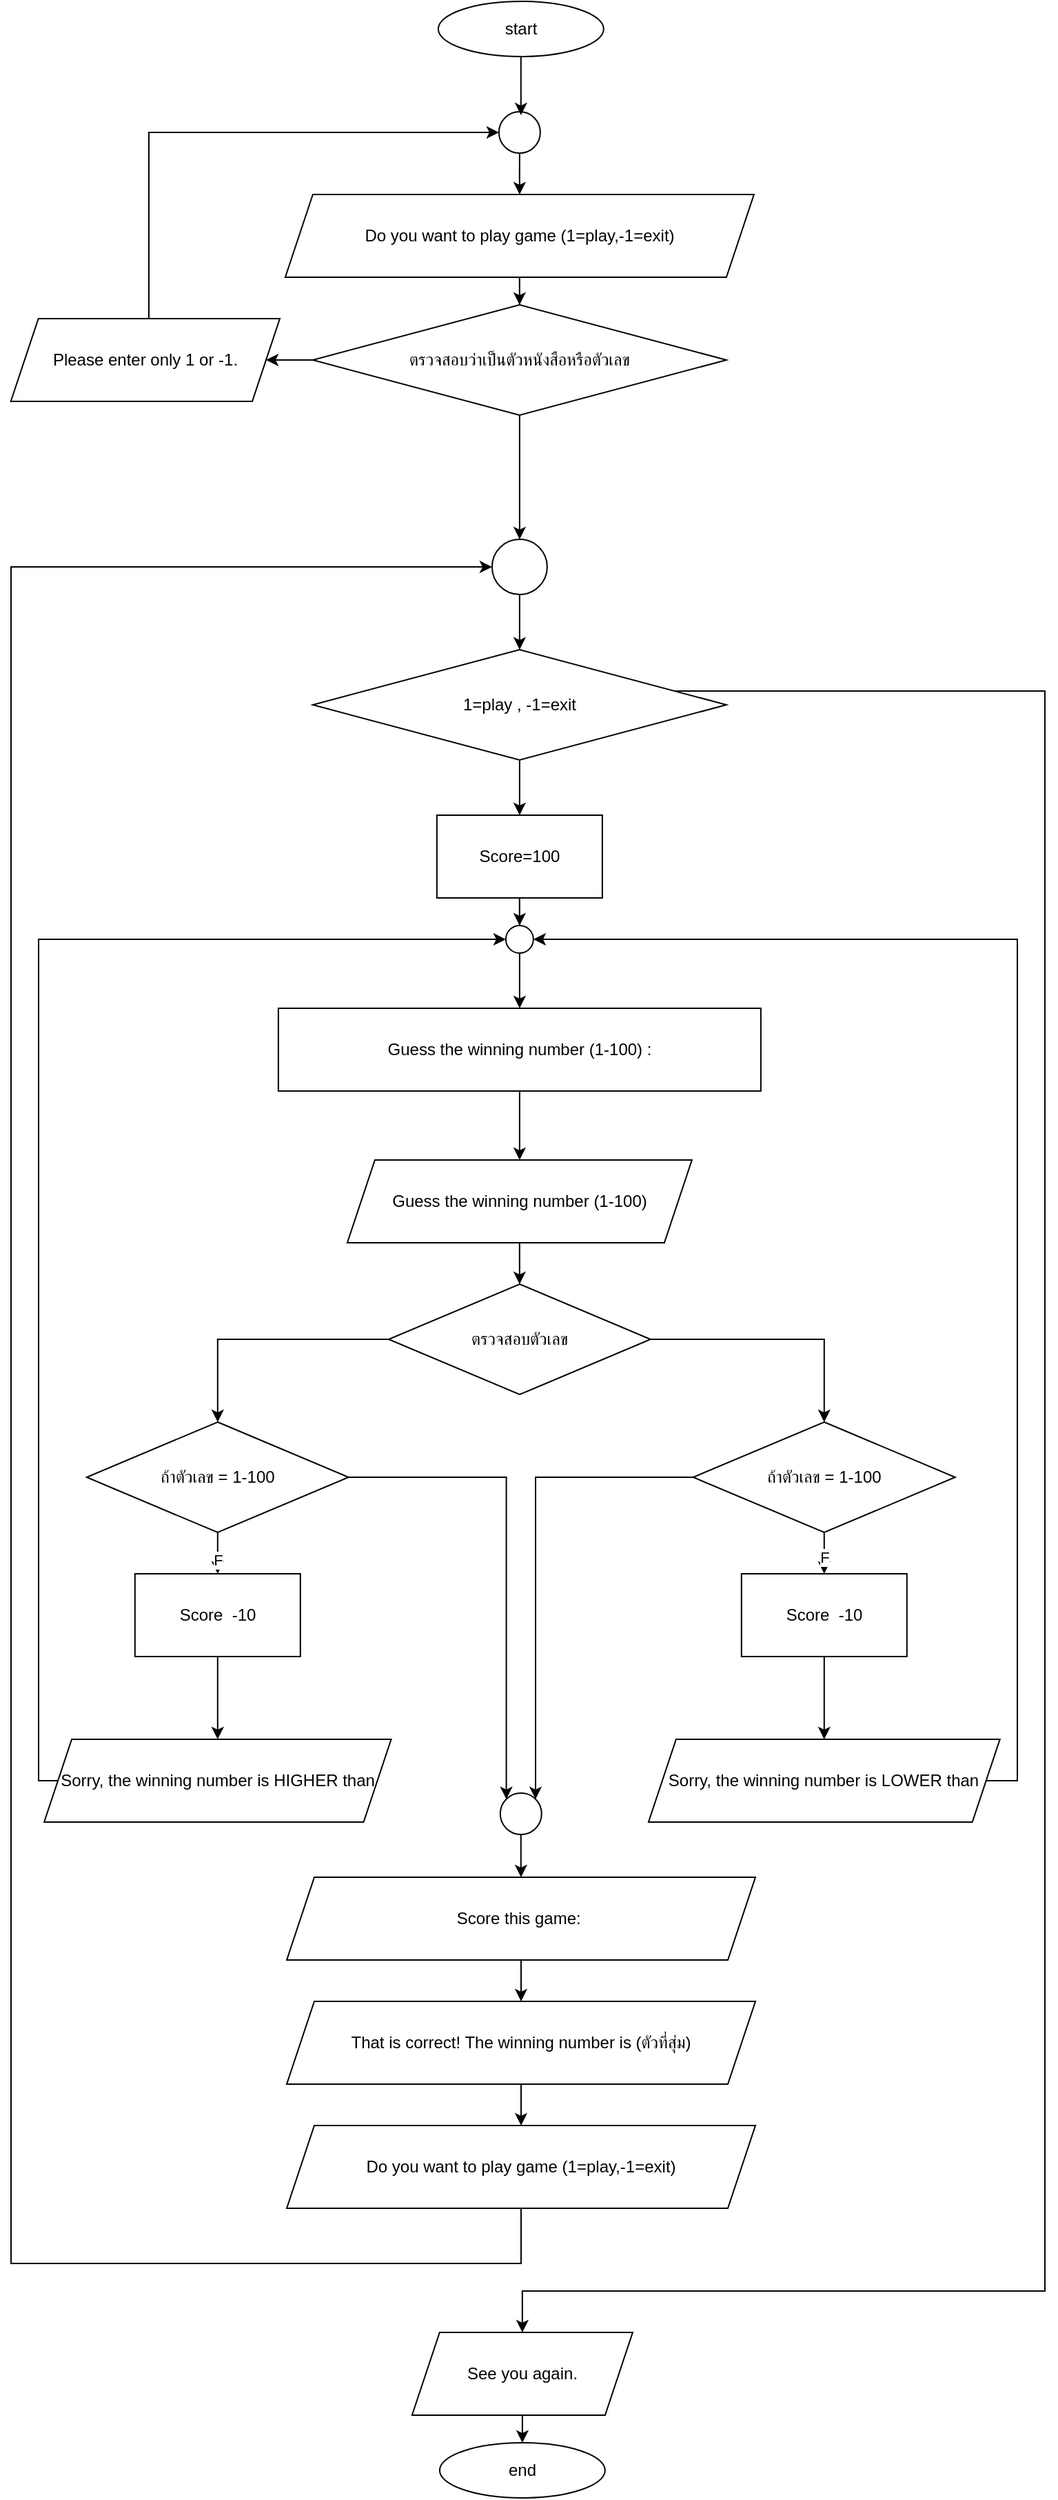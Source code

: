 <mxfile version="28.0.9">
  <diagram name="หน้า-1" id="I8mxGPTTo9-2nCJKoSdU">
    <mxGraphModel dx="1042" dy="596" grid="1" gridSize="10" guides="1" tooltips="1" connect="1" arrows="1" fold="1" page="1" pageScale="1" pageWidth="827" pageHeight="1169" math="0" shadow="0">
      <root>
        <mxCell id="0" />
        <mxCell id="1" parent="0" />
        <mxCell id="lm_iCcwgTlMPpYDMRPSt-4" value="start" style="ellipse;whiteSpace=wrap;html=1;" parent="1" vertex="1">
          <mxGeometry x="349.92" y="60" width="120" height="40" as="geometry" />
        </mxCell>
        <mxCell id="v3n18WOFil9SnZYVmVEK-8" style="edgeStyle=orthogonalEdgeStyle;rounded=0;orthogonalLoop=1;jettySize=auto;html=1;entryX=0.5;entryY=0;entryDx=0;entryDy=0;" parent="1" source="lm_iCcwgTlMPpYDMRPSt-5" target="v3n18WOFil9SnZYVmVEK-3" edge="1">
          <mxGeometry relative="1" as="geometry" />
        </mxCell>
        <mxCell id="lm_iCcwgTlMPpYDMRPSt-5" value="Do you want to play game (1=play,-1=exit)" style="shape=parallelogram;perimeter=parallelogramPerimeter;whiteSpace=wrap;html=1;fixedSize=1;" parent="1" vertex="1">
          <mxGeometry x="238.94" y="200" width="340" height="60" as="geometry" />
        </mxCell>
        <mxCell id="lm_iCcwgTlMPpYDMRPSt-10" style="edgeStyle=orthogonalEdgeStyle;rounded=0;orthogonalLoop=1;jettySize=auto;html=1;" parent="1" source="lm_iCcwgTlMPpYDMRPSt-7" target="lm_iCcwgTlMPpYDMRPSt-9" edge="1">
          <mxGeometry relative="1" as="geometry" />
        </mxCell>
        <mxCell id="lm_iCcwgTlMPpYDMRPSt-49" style="edgeStyle=orthogonalEdgeStyle;rounded=0;orthogonalLoop=1;jettySize=auto;html=1;entryX=0.5;entryY=0;entryDx=0;entryDy=0;" parent="1" source="lm_iCcwgTlMPpYDMRPSt-7" target="v3n18WOFil9SnZYVmVEK-15" edge="1">
          <mxGeometry relative="1" as="geometry">
            <mxPoint x="790.0" y="1960" as="targetPoint" />
            <Array as="points">
              <mxPoint x="790" y="560" />
              <mxPoint x="790" y="1720" />
              <mxPoint x="411" y="1720" />
            </Array>
          </mxGeometry>
        </mxCell>
        <mxCell id="lm_iCcwgTlMPpYDMRPSt-7" value="1=play , -1=exit" style="rhombus;whiteSpace=wrap;html=1;" parent="1" vertex="1">
          <mxGeometry x="258.94" y="530" width="300" height="80" as="geometry" />
        </mxCell>
        <mxCell id="lm_iCcwgTlMPpYDMRPSt-64" style="edgeStyle=orthogonalEdgeStyle;rounded=0;orthogonalLoop=1;jettySize=auto;html=1;entryX=0.5;entryY=0;entryDx=0;entryDy=0;" parent="1" source="lm_iCcwgTlMPpYDMRPSt-9" target="lm_iCcwgTlMPpYDMRPSt-63" edge="1">
          <mxGeometry relative="1" as="geometry" />
        </mxCell>
        <mxCell id="lm_iCcwgTlMPpYDMRPSt-9" value="Score=100" style="rounded=0;whiteSpace=wrap;html=1;" parent="1" vertex="1">
          <mxGeometry x="348.94" y="650" width="120" height="60" as="geometry" />
        </mxCell>
        <mxCell id="lm_iCcwgTlMPpYDMRPSt-15" style="edgeStyle=orthogonalEdgeStyle;rounded=0;orthogonalLoop=1;jettySize=auto;html=1;" parent="1" source="lm_iCcwgTlMPpYDMRPSt-11" target="lm_iCcwgTlMPpYDMRPSt-14" edge="1">
          <mxGeometry relative="1" as="geometry" />
        </mxCell>
        <mxCell id="lm_iCcwgTlMPpYDMRPSt-11" value="Guess the winning number (1-100) :" style="rounded=0;whiteSpace=wrap;html=1;" parent="1" vertex="1">
          <mxGeometry x="233.94" y="790" width="350" height="60" as="geometry" />
        </mxCell>
        <mxCell id="lm_iCcwgTlMPpYDMRPSt-19" style="edgeStyle=orthogonalEdgeStyle;rounded=0;orthogonalLoop=1;jettySize=auto;html=1;entryX=0.5;entryY=0;entryDx=0;entryDy=0;" parent="1" source="lm_iCcwgTlMPpYDMRPSt-13" target="lm_iCcwgTlMPpYDMRPSt-17" edge="1">
          <mxGeometry relative="1" as="geometry" />
        </mxCell>
        <mxCell id="lm_iCcwgTlMPpYDMRPSt-20" style="edgeStyle=orthogonalEdgeStyle;rounded=0;orthogonalLoop=1;jettySize=auto;html=1;entryX=0.5;entryY=0;entryDx=0;entryDy=0;" parent="1" source="lm_iCcwgTlMPpYDMRPSt-13" target="lm_iCcwgTlMPpYDMRPSt-18" edge="1">
          <mxGeometry relative="1" as="geometry" />
        </mxCell>
        <mxCell id="lm_iCcwgTlMPpYDMRPSt-13" value="ตรวจสอบตัวเลข" style="rhombus;whiteSpace=wrap;html=1;" parent="1" vertex="1">
          <mxGeometry x="313.94" y="990" width="190" height="80" as="geometry" />
        </mxCell>
        <mxCell id="lm_iCcwgTlMPpYDMRPSt-62" style="edgeStyle=orthogonalEdgeStyle;rounded=0;orthogonalLoop=1;jettySize=auto;html=1;entryX=0.5;entryY=0;entryDx=0;entryDy=0;" parent="1" source="lm_iCcwgTlMPpYDMRPSt-14" target="lm_iCcwgTlMPpYDMRPSt-13" edge="1">
          <mxGeometry relative="1" as="geometry" />
        </mxCell>
        <mxCell id="lm_iCcwgTlMPpYDMRPSt-14" value="Guess the winning number (1-100)" style="shape=parallelogram;perimeter=parallelogramPerimeter;whiteSpace=wrap;html=1;fixedSize=1;" parent="1" vertex="1">
          <mxGeometry x="283.94" y="900" width="250" height="60" as="geometry" />
        </mxCell>
        <mxCell id="lm_iCcwgTlMPpYDMRPSt-26" style="edgeStyle=orthogonalEdgeStyle;rounded=0;orthogonalLoop=1;jettySize=auto;html=1;" parent="1" source="lm_iCcwgTlMPpYDMRPSt-17" target="lm_iCcwgTlMPpYDMRPSt-25" edge="1">
          <mxGeometry relative="1" as="geometry" />
        </mxCell>
        <mxCell id="lm_iCcwgTlMPpYDMRPSt-46" value="F" style="edgeLabel;html=1;align=center;verticalAlign=middle;resizable=0;points=[];" parent="lm_iCcwgTlMPpYDMRPSt-26" vertex="1" connectable="0">
          <mxGeometry x="0.511" relative="1" as="geometry">
            <mxPoint as="offset" />
          </mxGeometry>
        </mxCell>
        <mxCell id="lm_iCcwgTlMPpYDMRPSt-60" style="edgeStyle=orthogonalEdgeStyle;rounded=0;orthogonalLoop=1;jettySize=auto;html=1;entryX=1;entryY=0;entryDx=0;entryDy=0;" parent="1" source="lm_iCcwgTlMPpYDMRPSt-17" target="lm_iCcwgTlMPpYDMRPSt-32" edge="1">
          <mxGeometry relative="1" as="geometry" />
        </mxCell>
        <mxCell id="lm_iCcwgTlMPpYDMRPSt-17" value="ถ้าตัวเลข = 1-100" style="rhombus;whiteSpace=wrap;html=1;" parent="1" vertex="1">
          <mxGeometry x="534.9" y="1090" width="190" height="80" as="geometry" />
        </mxCell>
        <mxCell id="lm_iCcwgTlMPpYDMRPSt-24" style="edgeStyle=orthogonalEdgeStyle;rounded=0;orthogonalLoop=1;jettySize=auto;html=1;" parent="1" source="lm_iCcwgTlMPpYDMRPSt-18" target="lm_iCcwgTlMPpYDMRPSt-23" edge="1">
          <mxGeometry relative="1" as="geometry" />
        </mxCell>
        <mxCell id="lm_iCcwgTlMPpYDMRPSt-44" value="F" style="edgeLabel;html=1;align=center;verticalAlign=middle;resizable=0;points=[];" parent="lm_iCcwgTlMPpYDMRPSt-24" vertex="1" connectable="0">
          <mxGeometry x="0.605" relative="1" as="geometry">
            <mxPoint as="offset" />
          </mxGeometry>
        </mxCell>
        <mxCell id="lm_iCcwgTlMPpYDMRPSt-61" style="edgeStyle=orthogonalEdgeStyle;rounded=0;orthogonalLoop=1;jettySize=auto;html=1;entryX=0;entryY=0;entryDx=0;entryDy=0;" parent="1" source="lm_iCcwgTlMPpYDMRPSt-18" target="lm_iCcwgTlMPpYDMRPSt-32" edge="1">
          <mxGeometry relative="1" as="geometry" />
        </mxCell>
        <mxCell id="lm_iCcwgTlMPpYDMRPSt-18" value="ถ้าตัวเลข = 1-100" style="rhombus;whiteSpace=wrap;html=1;" parent="1" vertex="1">
          <mxGeometry x="94.9" y="1090" width="190" height="80" as="geometry" />
        </mxCell>
        <mxCell id="lm_iCcwgTlMPpYDMRPSt-30" style="edgeStyle=orthogonalEdgeStyle;rounded=0;orthogonalLoop=1;jettySize=auto;html=1;entryX=0.5;entryY=0;entryDx=0;entryDy=0;" parent="1" source="lm_iCcwgTlMPpYDMRPSt-23" target="lm_iCcwgTlMPpYDMRPSt-27" edge="1">
          <mxGeometry relative="1" as="geometry" />
        </mxCell>
        <mxCell id="lm_iCcwgTlMPpYDMRPSt-23" value="Score&amp;nbsp; -10" style="rounded=0;whiteSpace=wrap;html=1;" parent="1" vertex="1">
          <mxGeometry x="129.9" y="1200" width="120" height="60" as="geometry" />
        </mxCell>
        <mxCell id="lm_iCcwgTlMPpYDMRPSt-29" style="edgeStyle=orthogonalEdgeStyle;rounded=0;orthogonalLoop=1;jettySize=auto;html=1;entryX=0.5;entryY=0;entryDx=0;entryDy=0;" parent="1" source="lm_iCcwgTlMPpYDMRPSt-25" target="lm_iCcwgTlMPpYDMRPSt-28" edge="1">
          <mxGeometry relative="1" as="geometry" />
        </mxCell>
        <mxCell id="lm_iCcwgTlMPpYDMRPSt-25" value="Score&amp;nbsp; -10" style="rounded=0;whiteSpace=wrap;html=1;" parent="1" vertex="1">
          <mxGeometry x="569.9" y="1200" width="120" height="60" as="geometry" />
        </mxCell>
        <mxCell id="lm_iCcwgTlMPpYDMRPSt-66" style="edgeStyle=orthogonalEdgeStyle;rounded=0;orthogonalLoop=1;jettySize=auto;html=1;entryX=0;entryY=0.5;entryDx=0;entryDy=0;" parent="1" source="lm_iCcwgTlMPpYDMRPSt-27" target="lm_iCcwgTlMPpYDMRPSt-63" edge="1">
          <mxGeometry relative="1" as="geometry">
            <Array as="points">
              <mxPoint x="60" y="1350" />
              <mxPoint x="60" y="740" />
            </Array>
          </mxGeometry>
        </mxCell>
        <mxCell id="lm_iCcwgTlMPpYDMRPSt-27" value="Sorry, the winning number is HIGHER than" style="shape=parallelogram;perimeter=parallelogramPerimeter;whiteSpace=wrap;html=1;fixedSize=1;" parent="1" vertex="1">
          <mxGeometry x="64.03" y="1320" width="251.74" height="60" as="geometry" />
        </mxCell>
        <mxCell id="lm_iCcwgTlMPpYDMRPSt-67" style="edgeStyle=orthogonalEdgeStyle;rounded=0;orthogonalLoop=1;jettySize=auto;html=1;entryX=1;entryY=0.5;entryDx=0;entryDy=0;" parent="1" source="lm_iCcwgTlMPpYDMRPSt-28" target="lm_iCcwgTlMPpYDMRPSt-63" edge="1">
          <mxGeometry relative="1" as="geometry">
            <Array as="points">
              <mxPoint x="770" y="1350" />
              <mxPoint x="770" y="740" />
            </Array>
          </mxGeometry>
        </mxCell>
        <mxCell id="lm_iCcwgTlMPpYDMRPSt-28" value="Sorry, the winning number is LOWER than" style="shape=parallelogram;perimeter=parallelogramPerimeter;whiteSpace=wrap;html=1;fixedSize=1;" parent="1" vertex="1">
          <mxGeometry x="502.45" y="1320" width="254.9" height="60" as="geometry" />
        </mxCell>
        <mxCell id="v3n18WOFil9SnZYVmVEK-1" style="edgeStyle=orthogonalEdgeStyle;rounded=0;orthogonalLoop=1;jettySize=auto;html=1;" parent="1" source="lm_iCcwgTlMPpYDMRPSt-32" target="lm_iCcwgTlMPpYDMRPSt-56" edge="1">
          <mxGeometry relative="1" as="geometry" />
        </mxCell>
        <mxCell id="lm_iCcwgTlMPpYDMRPSt-32" value="" style="ellipse;whiteSpace=wrap;html=1;aspect=fixed;" parent="1" vertex="1">
          <mxGeometry x="394.9" y="1359" width="30" height="30" as="geometry" />
        </mxCell>
        <mxCell id="lm_iCcwgTlMPpYDMRPSt-42" style="edgeStyle=orthogonalEdgeStyle;rounded=0;orthogonalLoop=1;jettySize=auto;html=1;" parent="1" source="lm_iCcwgTlMPpYDMRPSt-41" target="lm_iCcwgTlMPpYDMRPSt-7" edge="1">
          <mxGeometry relative="1" as="geometry" />
        </mxCell>
        <mxCell id="lm_iCcwgTlMPpYDMRPSt-41" value="" style="ellipse;whiteSpace=wrap;html=1;aspect=fixed;" parent="1" vertex="1">
          <mxGeometry x="388.94" y="450" width="40" height="40" as="geometry" />
        </mxCell>
        <mxCell id="lm_iCcwgTlMPpYDMRPSt-48" value="end" style="ellipse;whiteSpace=wrap;html=1;" parent="1" vertex="1">
          <mxGeometry x="350.94" y="1830" width="120" height="40" as="geometry" />
        </mxCell>
        <mxCell id="lm_iCcwgTlMPpYDMRPSt-73" style="edgeStyle=orthogonalEdgeStyle;rounded=0;orthogonalLoop=1;jettySize=auto;html=1;" parent="1" source="lm_iCcwgTlMPpYDMRPSt-56" target="lm_iCcwgTlMPpYDMRPSt-71" edge="1">
          <mxGeometry relative="1" as="geometry" />
        </mxCell>
        <mxCell id="lm_iCcwgTlMPpYDMRPSt-56" value="Score this game:&amp;nbsp;" style="shape=parallelogram;perimeter=parallelogramPerimeter;whiteSpace=wrap;html=1;fixedSize=1;" parent="1" vertex="1">
          <mxGeometry x="240.0" y="1420" width="340" height="60" as="geometry" />
        </mxCell>
        <mxCell id="lm_iCcwgTlMPpYDMRPSt-65" style="edgeStyle=orthogonalEdgeStyle;rounded=0;orthogonalLoop=1;jettySize=auto;html=1;entryX=0.5;entryY=0;entryDx=0;entryDy=0;" parent="1" source="lm_iCcwgTlMPpYDMRPSt-63" target="lm_iCcwgTlMPpYDMRPSt-11" edge="1">
          <mxGeometry relative="1" as="geometry" />
        </mxCell>
        <mxCell id="lm_iCcwgTlMPpYDMRPSt-63" value="" style="ellipse;whiteSpace=wrap;html=1;aspect=fixed;" parent="1" vertex="1">
          <mxGeometry x="398.94" y="730" width="20" height="20" as="geometry" />
        </mxCell>
        <mxCell id="lm_iCcwgTlMPpYDMRPSt-74" style="edgeStyle=orthogonalEdgeStyle;rounded=0;orthogonalLoop=1;jettySize=auto;html=1;" parent="1" source="lm_iCcwgTlMPpYDMRPSt-71" target="lm_iCcwgTlMPpYDMRPSt-72" edge="1">
          <mxGeometry relative="1" as="geometry" />
        </mxCell>
        <mxCell id="lm_iCcwgTlMPpYDMRPSt-71" value="That is correct! The winning number is (ตัวที่สุ่ม)" style="shape=parallelogram;perimeter=parallelogramPerimeter;whiteSpace=wrap;html=1;fixedSize=1;" parent="1" vertex="1">
          <mxGeometry x="240.0" y="1510" width="340" height="60" as="geometry" />
        </mxCell>
        <mxCell id="v3n18WOFil9SnZYVmVEK-2" style="edgeStyle=orthogonalEdgeStyle;rounded=0;orthogonalLoop=1;jettySize=auto;html=1;entryX=0;entryY=0.5;entryDx=0;entryDy=0;" parent="1" source="lm_iCcwgTlMPpYDMRPSt-72" target="lm_iCcwgTlMPpYDMRPSt-41" edge="1">
          <mxGeometry relative="1" as="geometry">
            <Array as="points">
              <mxPoint x="410" y="1700" />
              <mxPoint x="40" y="1700" />
              <mxPoint x="40" y="470" />
            </Array>
          </mxGeometry>
        </mxCell>
        <mxCell id="lm_iCcwgTlMPpYDMRPSt-72" value="Do you want to play game (1=play,-1=exit)" style="shape=parallelogram;perimeter=parallelogramPerimeter;whiteSpace=wrap;html=1;fixedSize=1;" parent="1" vertex="1">
          <mxGeometry x="240.0" y="1600" width="340" height="60" as="geometry" />
        </mxCell>
        <mxCell id="v3n18WOFil9SnZYVmVEK-9" style="edgeStyle=orthogonalEdgeStyle;rounded=0;orthogonalLoop=1;jettySize=auto;html=1;" parent="1" source="v3n18WOFil9SnZYVmVEK-3" target="v3n18WOFil9SnZYVmVEK-7" edge="1">
          <mxGeometry relative="1" as="geometry" />
        </mxCell>
        <mxCell id="v3n18WOFil9SnZYVmVEK-20" style="edgeStyle=orthogonalEdgeStyle;rounded=0;orthogonalLoop=1;jettySize=auto;html=1;" parent="1" source="v3n18WOFil9SnZYVmVEK-3" target="lm_iCcwgTlMPpYDMRPSt-41" edge="1">
          <mxGeometry relative="1" as="geometry" />
        </mxCell>
        <mxCell id="v3n18WOFil9SnZYVmVEK-3" value="ตรวจสอบว่าเป็นตัวหนังสือหรือตัวเลข" style="rhombus;whiteSpace=wrap;html=1;" parent="1" vertex="1">
          <mxGeometry x="258.94" y="280" width="300" height="80" as="geometry" />
        </mxCell>
        <mxCell id="v3n18WOFil9SnZYVmVEK-18" style="edgeStyle=orthogonalEdgeStyle;rounded=0;orthogonalLoop=1;jettySize=auto;html=1;entryX=0;entryY=0.5;entryDx=0;entryDy=0;" parent="1" source="v3n18WOFil9SnZYVmVEK-7" target="v3n18WOFil9SnZYVmVEK-11" edge="1">
          <mxGeometry relative="1" as="geometry">
            <Array as="points">
              <mxPoint x="140" y="155" />
            </Array>
          </mxGeometry>
        </mxCell>
        <mxCell id="v3n18WOFil9SnZYVmVEK-7" value="Please enter only 1 or -1." style="shape=parallelogram;perimeter=parallelogramPerimeter;whiteSpace=wrap;html=1;fixedSize=1;" parent="1" vertex="1">
          <mxGeometry x="39.84" y="290" width="195.16" height="60" as="geometry" />
        </mxCell>
        <mxCell id="v3n18WOFil9SnZYVmVEK-19" style="edgeStyle=orthogonalEdgeStyle;rounded=0;orthogonalLoop=1;jettySize=auto;html=1;entryX=0.5;entryY=0;entryDx=0;entryDy=0;" parent="1" source="v3n18WOFil9SnZYVmVEK-11" target="lm_iCcwgTlMPpYDMRPSt-5" edge="1">
          <mxGeometry relative="1" as="geometry" />
        </mxCell>
        <mxCell id="v3n18WOFil9SnZYVmVEK-11" value="" style="ellipse;whiteSpace=wrap;html=1;aspect=fixed;" parent="1" vertex="1">
          <mxGeometry x="393.94" y="140" width="30" height="30" as="geometry" />
        </mxCell>
        <mxCell id="v3n18WOFil9SnZYVmVEK-16" style="edgeStyle=orthogonalEdgeStyle;rounded=0;orthogonalLoop=1;jettySize=auto;html=1;" parent="1" source="v3n18WOFil9SnZYVmVEK-15" target="lm_iCcwgTlMPpYDMRPSt-48" edge="1">
          <mxGeometry relative="1" as="geometry" />
        </mxCell>
        <mxCell id="v3n18WOFil9SnZYVmVEK-15" value="See you again." style="shape=parallelogram;perimeter=parallelogramPerimeter;whiteSpace=wrap;html=1;fixedSize=1;" parent="1" vertex="1">
          <mxGeometry x="330.91" y="1750" width="160.06" height="60" as="geometry" />
        </mxCell>
        <mxCell id="v3n18WOFil9SnZYVmVEK-17" style="edgeStyle=orthogonalEdgeStyle;rounded=0;orthogonalLoop=1;jettySize=auto;html=1;entryX=0.532;entryY=0.084;entryDx=0;entryDy=0;entryPerimeter=0;" parent="1" source="lm_iCcwgTlMPpYDMRPSt-4" target="v3n18WOFil9SnZYVmVEK-11" edge="1">
          <mxGeometry relative="1" as="geometry" />
        </mxCell>
      </root>
    </mxGraphModel>
  </diagram>
</mxfile>
